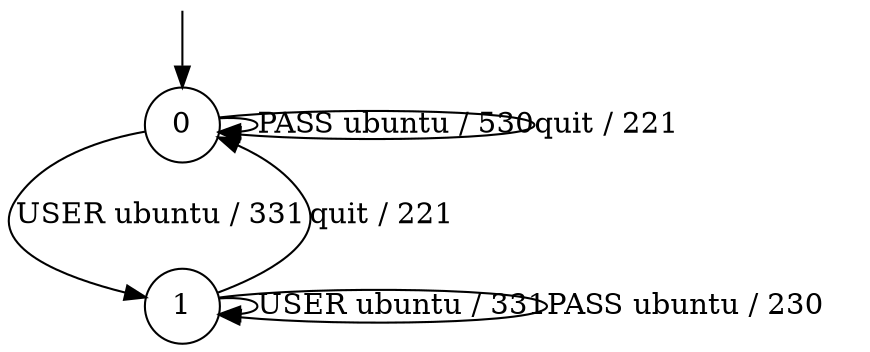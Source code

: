 digraph g {

	s0 [shape="circle" label="0"];
	s1 [shape="circle" label="1"];
	s0 -> s1 [label="USER ubuntu / 331"];
	s0 -> s0 [label="PASS ubuntu / 530"];
	s0 -> s0 [label="quit / 221"];
	s1 -> s1 [label="USER ubuntu / 331"];
	s1 -> s1 [label="PASS ubuntu / 230"];
	s1 -> s0 [label="quit / 221"];

__start0 [label="" shape="none" width="0" height="0"];
__start0 -> s0;

}
